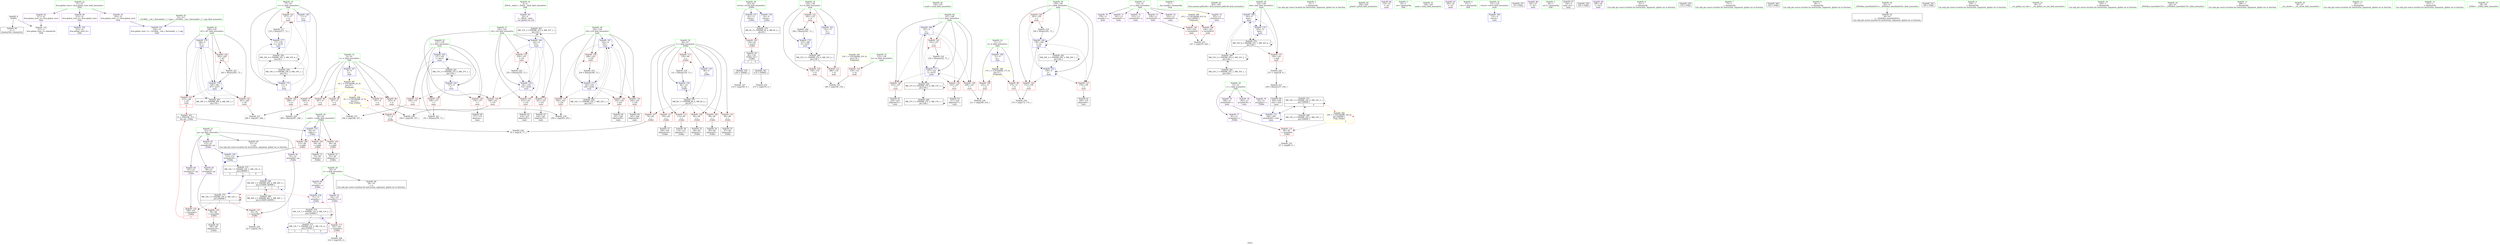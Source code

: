 digraph "SVFG" {
	label="SVFG";

	Node0x563f7d2f38f0 [shape=record,color=grey,label="{NodeID: 0\nNullPtr}"];
	Node0x563f7d2f38f0 -> Node0x563f7d319b90[style=solid];
	Node0x563f7d2f38f0 -> Node0x563f7d321280[style=solid];
	Node0x563f7d336e70 [shape=record,color=black,label="{NodeID: 263\nMR_31V_2 = PHI(MR_31V_4, MR_31V_1, )\npts\{142 \}\n}"];
	Node0x563f7d336e70 -> Node0x563f7d321e10[style=dashed];
	Node0x563f7d319e00 [shape=record,color=red,label="{NodeID: 97\n268\<--8\n\<--n\nmain\n}"];
	Node0x563f7d319e00 -> Node0x563f7d327ad0[style=solid];
	Node0x563f7d2f3a50 [shape=record,color=green,label="{NodeID: 14\n4\<--6\n_ZStL8__ioinit\<--_ZStL8__ioinit_field_insensitive\nGlob }"];
	Node0x563f7d2f3a50 -> Node0x563f7d31be60[style=solid];
	Node0x563f7d31a960 [shape=record,color=red,label="{NodeID: 111\n105\<--66\n\<--i\n_Z3dfsi\n}"];
	Node0x563f7d31a960 -> Node0x563f7d31b4a0[style=solid];
	Node0x563f7d318d70 [shape=record,color=green,label="{NodeID: 28\n62\<--63\nretval\<--retval_field_insensitive\n_Z3dfsi\n}"];
	Node0x563f7d318d70 -> Node0x563f7d31a2e0[style=solid];
	Node0x563f7d318d70 -> Node0x563f7d3216c0[style=solid];
	Node0x563f7d318d70 -> Node0x563f7d321860[style=solid];
	Node0x563f7d33d7b0 [shape=record,color=yellow,style=double,label="{NodeID: 291\n23V_1 = ENCHI(MR_23V_0)\npts\{134 \}\nFun[main]}"];
	Node0x563f7d33d7b0 -> Node0x563f7d31f720[style=dashed];
	Node0x563f7d31fc00 [shape=record,color=red,label="{NodeID: 125\n190\<--137\n\<--i\nmain\n}"];
	Node0x563f7d31fc00 -> Node0x563f7d3265d0[style=solid];
	Node0x563f7d319850 [shape=record,color=green,label="{NodeID: 42\n154\<--155\nscanf\<--scanf_field_insensitive\n}"];
	Node0x563f7d326450 [shape=record,color=grey,label="{NodeID: 222\n255 = Binary(254, 73, )\n}"];
	Node0x563f7d326450 -> Node0x563f7d322490[style=solid];
	Node0x563f7d320760 [shape=record,color=red,label="{NodeID: 139\n216\<--147\n\<--t\nmain\n}"];
	Node0x563f7d320760 -> Node0x563f7d31b980[style=solid];
	Node0x563f7d31b3d0 [shape=record,color=black,label="{NodeID: 56\n100\<--99\nidxprom10\<--\n_Z3dfsi\n}"];
	Node0x563f7d327950 [shape=record,color=grey,label="{NodeID: 236\n211 = cmp(209, 210, )\n}"];
	Node0x563f7d321380 [shape=record,color=blue,label="{NodeID: 153\n64\<--61\nv.addr\<--v\n_Z3dfsi\n}"];
	Node0x563f7d321380 -> Node0x563f7d31a3b0[style=dashed];
	Node0x563f7d321380 -> Node0x563f7d31a480[style=dashed];
	Node0x563f7d321380 -> Node0x563f7d31a550[style=dashed];
	Node0x563f7d31bf30 [shape=record,color=purple,label="{NodeID: 70\n178\<--13\narrayidx\<--a\nmain\n}"];
	Node0x563f7d321ee0 [shape=record,color=blue,label="{NodeID: 167\n143\<--9\nj18\<--\nmain\n}"];
	Node0x563f7d321ee0 -> Node0x563f7d320280[style=dashed];
	Node0x563f7d321ee0 -> Node0x563f7d320350[style=dashed];
	Node0x563f7d321ee0 -> Node0x563f7d320420[style=dashed];
	Node0x563f7d321ee0 -> Node0x563f7d3204f0[style=dashed];
	Node0x563f7d321ee0 -> Node0x563f7d321ee0[style=dashed];
	Node0x563f7d321ee0 -> Node0x563f7d3223c0[style=dashed];
	Node0x563f7d321ee0 -> Node0x563f7d337370[style=dashed];
	Node0x563f7d31ca90 [shape=record,color=purple,label="{NodeID: 84\n107\<--22\narrayidx15\<--pa\n_Z3dfsi\n}"];
	Node0x563f7d31ca90 -> Node0x563f7d31f650[style=solid];
	Node0x563f7d2f7420 [shape=record,color=green,label="{NodeID: 1\n7\<--1\n__dso_handle\<--dummyObj\nGlob }"];
	Node0x563f7d337370 [shape=record,color=black,label="{NodeID: 264\nMR_33V_2 = PHI(MR_33V_3, MR_33V_1, )\npts\{144 \}\n}"];
	Node0x563f7d337370 -> Node0x563f7d321ee0[style=dashed];
	Node0x563f7d337370 -> Node0x563f7d337370[style=dashed];
	Node0x563f7d319ed0 [shape=record,color=red,label="{NodeID: 98\n287\<--8\n\<--n\nmain\n}"];
	Node0x563f7d319ed0 -> Node0x563f7d326750[style=solid];
	Node0x563f7d2f3b20 [shape=record,color=green,label="{NodeID: 15\n8\<--10\nn\<--n_field_insensitive\nGlob }"];
	Node0x563f7d2f3b20 -> Node0x563f7d31d1e0[style=solid];
	Node0x563f7d2f3b20 -> Node0x563f7d31d2b0[style=solid];
	Node0x563f7d2f3b20 -> Node0x563f7d31d380[style=solid];
	Node0x563f7d2f3b20 -> Node0x563f7d319d30[style=solid];
	Node0x563f7d2f3b20 -> Node0x563f7d319e00[style=solid];
	Node0x563f7d2f3b20 -> Node0x563f7d319ed0[style=solid];
	Node0x563f7d2f3b20 -> Node0x563f7d320de0[style=solid];
	Node0x563f7d31aa30 [shape=record,color=red,label="{NodeID: 112\n113\<--66\n\<--i\n_Z3dfsi\n}"];
	Node0x563f7d31aa30 -> Node0x563f7d31b570[style=solid];
	Node0x563f7d318e00 [shape=record,color=green,label="{NodeID: 29\n64\<--65\nv.addr\<--v.addr_field_insensitive\n_Z3dfsi\n}"];
	Node0x563f7d318e00 -> Node0x563f7d31a3b0[style=solid];
	Node0x563f7d318e00 -> Node0x563f7d31a480[style=solid];
	Node0x563f7d318e00 -> Node0x563f7d31a550[style=solid];
	Node0x563f7d318e00 -> Node0x563f7d321380[style=solid];
	Node0x563f7d31fcd0 [shape=record,color=red,label="{NodeID: 126\n172\<--139\n\<--j\nmain\n}"];
	Node0x563f7d31fcd0 -> Node0x563f7d327050[style=solid];
	Node0x563f7d319920 [shape=record,color=green,label="{NodeID: 43\n262\<--263\nllvm.memset.p0i8.i64\<--llvm.memset.p0i8.i64_field_insensitive\n}"];
	Node0x563f7d3265d0 [shape=record,color=grey,label="{NodeID: 223\n191 = Binary(190, 73, )\n}"];
	Node0x563f7d3265d0 -> Node0x563f7d321d40[style=solid];
	Node0x563f7d320830 [shape=record,color=red,label="{NodeID: 140\n223\<--147\n\<--t\nmain\n}"];
	Node0x563f7d320830 -> Node0x563f7d31bb20[style=solid];
	Node0x563f7d31b4a0 [shape=record,color=black,label="{NodeID: 57\n106\<--105\nidxprom14\<--\n_Z3dfsi\n}"];
	Node0x563f7d327ad0 [shape=record,color=grey,label="{NodeID: 237\n269 = cmp(267, 268, )\n}"];
	Node0x563f7d321450 [shape=record,color=blue,label="{NodeID: 154\n71\<--73\narrayidx\<--\n_Z3dfsi\n}"];
	Node0x563f7d321450 -> Node0x563f7d33a5a0[style=dashed];
	Node0x563f7d31c000 [shape=record,color=purple,label="{NodeID: 71\n181\<--13\narrayidx9\<--a\nmain\n}"];
	Node0x563f7d332e70 [shape=record,color=black,label="{NodeID: 251\nMR_10V_3 = PHI(MR_10V_4, MR_10V_2, )\npts\{160000 \}\n|{|<s3>9}}"];
	Node0x563f7d332e70 -> Node0x563f7d3222f0[style=dashed];
	Node0x563f7d332e70 -> Node0x563f7d332e70[style=dashed];
	Node0x563f7d332e70 -> Node0x563f7d338770[style=dashed];
	Node0x563f7d332e70:s3 -> Node0x563f7d33d160[style=dashed,color=red];
	Node0x563f7d321fb0 [shape=record,color=blue,label="{NodeID: 168\n145\<--9\nbad\<--\nmain\n}"];
	Node0x563f7d321fb0 -> Node0x563f7d3205c0[style=dashed];
	Node0x563f7d321fb0 -> Node0x563f7d321fb0[style=dashed];
	Node0x563f7d321fb0 -> Node0x563f7d322150[style=dashed];
	Node0x563f7d321fb0 -> Node0x563f7d332470[style=dashed];
	Node0x563f7d321fb0 -> Node0x563f7d33afa0[style=dashed];
	Node0x563f7d31cb60 [shape=record,color=purple,label="{NodeID: 85\n115\<--22\narrayidx18\<--pa\n_Z3dfsi\n}"];
	Node0x563f7d31cb60 -> Node0x563f7d3215f0[style=solid];
	Node0x563f7d2f7510 [shape=record,color=green,label="{NodeID: 2\n9\<--1\n\<--dummyObj\nCan only get source location for instruction, argument, global var or function.}"];
	Node0x563f7d337870 [shape=record,color=black,label="{NodeID: 265\nMR_35V_2 = PHI(MR_35V_3, MR_35V_1, )\npts\{146 \}\n}"];
	Node0x563f7d337870 -> Node0x563f7d332470[style=dashed];
	Node0x563f7d319fa0 [shape=record,color=red,label="{NodeID: 99\n173\<--11\n\<--k\nmain\n}"];
	Node0x563f7d319fa0 -> Node0x563f7d327050[style=solid];
	Node0x563f7d2f3e90 [shape=record,color=green,label="{NodeID: 16\n11\<--12\nk\<--k_field_insensitive\nGlob }"];
	Node0x563f7d2f3e90 -> Node0x563f7d319fa0[style=solid];
	Node0x563f7d2f3e90 -> Node0x563f7d31a070[style=solid];
	Node0x563f7d2f3e90 -> Node0x563f7d320eb0[style=solid];
	Node0x563f7d31ab00 [shape=record,color=red,label="{NodeID: 113\n120\<--66\n\<--i\n_Z3dfsi\n}"];
	Node0x563f7d31ab00 -> Node0x563f7d325e50[style=solid];
	Node0x563f7d318e90 [shape=record,color=green,label="{NodeID: 30\n66\<--67\ni\<--i_field_insensitive\n_Z3dfsi\n}"];
	Node0x563f7d318e90 -> Node0x563f7d31a620[style=solid];
	Node0x563f7d318e90 -> Node0x563f7d31a6f0[style=solid];
	Node0x563f7d318e90 -> Node0x563f7d31a7c0[style=solid];
	Node0x563f7d318e90 -> Node0x563f7d31a890[style=solid];
	Node0x563f7d318e90 -> Node0x563f7d31a960[style=solid];
	Node0x563f7d318e90 -> Node0x563f7d31aa30[style=solid];
	Node0x563f7d318e90 -> Node0x563f7d31ab00[style=solid];
	Node0x563f7d318e90 -> Node0x563f7d321520[style=solid];
	Node0x563f7d318e90 -> Node0x563f7d321790[style=solid];
	Node0x563f7d31fda0 [shape=record,color=red,label="{NodeID: 127\n179\<--139\n\<--j\nmain\n}"];
	Node0x563f7d31fda0 -> Node0x563f7d31b7e0[style=solid];
	Node0x563f7d3199f0 [shape=record,color=green,label="{NodeID: 44\n292\<--293\nprintf\<--printf_field_insensitive\n}"];
	Node0x563f7d326750 [shape=record,color=grey,label="{NodeID: 224\n289 = Binary(287, 288, )\n}"];
	Node0x563f7d320900 [shape=record,color=red,label="{NodeID: 141\n232\<--147\n\<--t\nmain\n}"];
	Node0x563f7d320900 -> Node0x563f7d325b50[style=solid];
	Node0x563f7d31b570 [shape=record,color=black,label="{NodeID: 58\n114\<--113\nidxprom17\<--\n_Z3dfsi\n}"];
	Node0x563f7d327c50 [shape=record,color=grey,label="{NodeID: 238\n198 = cmp(196, 197, )\n}"];
	Node0x563f7d321520 [shape=record,color=blue,label="{NodeID: 155\n66\<--9\ni\<--\n_Z3dfsi\n}"];
	Node0x563f7d321520 -> Node0x563f7d33a0a0[style=dashed];
	Node0x563f7d31c0d0 [shape=record,color=purple,label="{NodeID: 72\n215\<--13\narrayidx26\<--a\nmain\n}"];
	Node0x563f7d322080 [shape=record,color=blue,label="{NodeID: 169\n147\<--9\nt\<--\nmain\n}"];
	Node0x563f7d322080 -> Node0x563f7d320690[style=dashed];
	Node0x563f7d322080 -> Node0x563f7d320760[style=dashed];
	Node0x563f7d322080 -> Node0x563f7d320830[style=dashed];
	Node0x563f7d322080 -> Node0x563f7d320900[style=dashed];
	Node0x563f7d322080 -> Node0x563f7d322220[style=dashed];
	Node0x563f7d322080 -> Node0x563f7d330140[style=dashed];
	Node0x563f7d31cc30 [shape=record,color=purple,label="{NodeID: 86\n152\<--25\n\<--.str\nmain\n}"];
	Node0x563f7d2f3d70 [shape=record,color=green,label="{NodeID: 3\n25\<--1\n.str\<--dummyObj\nGlob }"];
	Node0x563f7d337d70 [shape=record,color=black,label="{NodeID: 266\nMR_37V_2 = PHI(MR_37V_3, MR_37V_1, )\npts\{148 \}\n}"];
	Node0x563f7d337d70 -> Node0x563f7d330140[style=dashed];
	Node0x563f7d337d70 -> Node0x563f7d337d70[style=dashed];
	Node0x563f7d31a070 [shape=record,color=red,label="{NodeID: 100\n210\<--11\n\<--k\nmain\n}"];
	Node0x563f7d31a070 -> Node0x563f7d327950[style=solid];
	Node0x563f7d2f3f60 [shape=record,color=green,label="{NodeID: 17\n13\<--14\na\<--a_field_insensitive\nGlob }"];
	Node0x563f7d2f3f60 -> Node0x563f7d31bf30[style=solid];
	Node0x563f7d2f3f60 -> Node0x563f7d31c000[style=solid];
	Node0x563f7d2f3f60 -> Node0x563f7d31c0d0[style=solid];
	Node0x563f7d2f3f60 -> Node0x563f7d31c1a0[style=solid];
	Node0x563f7d2f3f60 -> Node0x563f7d31c270[style=solid];
	Node0x563f7d2f3f60 -> Node0x563f7d31c340[style=solid];
	Node0x563f7d33c3a0 [shape=record,color=yellow,style=double,label="{NodeID: 280\n2V_1 = ENCHI(MR_2V_0)\npts\{10 \}\nFun[_Z3dfsi]|{|<s1>3}}"];
	Node0x563f7d33c3a0 -> Node0x563f7d31d1e0[style=dashed];
	Node0x563f7d33c3a0:s1 -> Node0x563f7d33c3a0[style=dashed,color=red];
	Node0x563f7d31abd0 [shape=record,color=red,label="{NodeID: 114\n86\<--85\n\<--arrayidx4\n_Z3dfsi\n}"];
	Node0x563f7d31abd0 -> Node0x563f7d327350[style=solid];
	Node0x563f7d318f60 [shape=record,color=green,label="{NodeID: 31\n128\<--129\nmain\<--main_field_insensitive\n}"];
	Node0x563f7d31fe70 [shape=record,color=red,label="{NodeID: 128\n185\<--139\n\<--j\nmain\n}"];
	Node0x563f7d31fe70 -> Node0x563f7d325fd0[style=solid];
	Node0x563f7d319ac0 [shape=record,color=green,label="{NodeID: 45\n33\<--311\n_GLOBAL__sub_I_Burunduk1_2_1.cpp\<--_GLOBAL__sub_I_Burunduk1_2_1.cpp_field_insensitive\n}"];
	Node0x563f7d319ac0 -> Node0x563f7d321180[style=solid];
	Node0x563f7d3268d0 [shape=record,color=grey,label="{NodeID: 225\n227 = cmp(219, 226, )\n}"];
	Node0x563f7d3209d0 [shape=record,color=red,label="{NodeID: 142\n267\<--149\n\<--i47\nmain\n}"];
	Node0x563f7d3209d0 -> Node0x563f7d327ad0[style=solid];
	Node0x563f7d31b640 [shape=record,color=black,label="{NodeID: 59\n60\<--126\n_Z3dfsi_ret\<--\n_Z3dfsi\n|{<s0>3|<s1>9}}"];
	Node0x563f7d31b640:s0 -> Node0x563f7d350200[style=solid,color=blue];
	Node0x563f7d31b640:s1 -> Node0x563f7d350800[style=solid,color=blue];
	Node0x563f7d327dd0 [shape=record,color=grey,label="{NodeID: 239\n204 = cmp(202, 203, )\n}"];
	Node0x563f7d3215f0 [shape=record,color=blue,label="{NodeID: 156\n115\<--112\narrayidx18\<--\n_Z3dfsi\n}"];
	Node0x563f7d3215f0 -> Node0x563f7d339ba0[style=dashed];
	Node0x563f7d31c1a0 [shape=record,color=purple,label="{NodeID: 73\n218\<--13\narrayidx28\<--a\nmain\n}"];
	Node0x563f7d31c1a0 -> Node0x563f7d320c40[style=solid];
	Node0x563f7d350200 [shape=record,color=black,label="{NodeID: 336\n109 = PHI(60, )\n}"];
	Node0x563f7d350200 -> Node0x563f7d326bd0[style=solid];
	Node0x563f7d322150 [shape=record,color=blue,label="{NodeID: 170\n145\<--73\nbad\<--\nmain\n}"];
	Node0x563f7d322150 -> Node0x563f7d33afa0[style=dashed];
	Node0x563f7d31cd00 [shape=record,color=purple,label="{NodeID: 87\n182\<--25\n\<--.str\nmain\n}"];
	Node0x563f7d30b520 [shape=record,color=green,label="{NodeID: 4\n27\<--1\n.str.1\<--dummyObj\nGlob }"];
	Node0x563f7d338270 [shape=record,color=black,label="{NodeID: 267\nMR_39V_2 = PHI(MR_39V_4, MR_39V_1, )\npts\{150 \}\n}"];
	Node0x563f7d338270 -> Node0x563f7d322630[style=dashed];
	Node0x563f7d31a140 [shape=record,color=red,label="{NodeID: 101\n277\<--17\n\<--cc\nmain\n}"];
	Node0x563f7d31a140 -> Node0x563f7d325cd0[style=solid];
	Node0x563f7d2f4030 [shape=record,color=green,label="{NodeID: 18\n15\<--16\nc\<--c_field_insensitive\nGlob }"];
	Node0x563f7d2f4030 -> Node0x563f7d31c410[style=solid];
	Node0x563f7d2f4030 -> Node0x563f7d31c4e0[style=solid];
	Node0x563f7d2f4030 -> Node0x563f7d31c5b0[style=solid];
	Node0x563f7d2f4030 -> Node0x563f7d31c680[style=solid];
	Node0x563f7d31aca0 [shape=record,color=red,label="{NodeID: 115\n92\<--91\n\<--arrayidx6\n_Z3dfsi\n}"];
	Node0x563f7d31aca0 -> Node0x563f7d326ed0[style=solid];
	Node0x563f7d319030 [shape=record,color=green,label="{NodeID: 32\n131\<--132\nretval\<--retval_field_insensitive\nmain\n}"];
	Node0x563f7d319030 -> Node0x563f7d321930[style=solid];
	Node0x563f7d31ff40 [shape=record,color=red,label="{NodeID: 129\n196\<--141\n\<--i14\nmain\n}"];
	Node0x563f7d31ff40 -> Node0x563f7d327c50[style=solid];
	Node0x563f7d319b90 [shape=record,color=black,label="{NodeID: 46\n2\<--3\ndummyVal\<--dummyVal\n}"];
	Node0x563f7d326a50 [shape=record,color=grey,label="{NodeID: 226\n237 = cmp(236, 9, )\n}"];
	Node0x563f7d326a50 -> Node0x563f7d3259d0[style=solid];
	Node0x563f7d320aa0 [shape=record,color=red,label="{NodeID: 143\n273\<--149\n\<--i47\nmain\n|{<s0>9}}"];
	Node0x563f7d320aa0:s0 -> Node0x563f7d3509f0[style=solid,color=red];
	Node0x563f7d31b710 [shape=record,color=black,label="{NodeID: 60\n177\<--176\nidxprom\<--\nmain\n}"];
	Node0x563f7d3216c0 [shape=record,color=blue,label="{NodeID: 157\n62\<--73\nretval\<--\n_Z3dfsi\n}"];
	Node0x563f7d3216c0 -> Node0x563f7d3391a0[style=dashed];
	Node0x563f7d31c270 [shape=record,color=purple,label="{NodeID: 74\n222\<--13\narrayidx30\<--a\nmain\n}"];
	Node0x563f7d3503f0 [shape=record,color=black,label="{NodeID: 337\n43 = PHI()\n}"];
	Node0x563f7d322220 [shape=record,color=blue,label="{NodeID: 171\n147\<--233\nt\<--inc35\nmain\n}"];
	Node0x563f7d322220 -> Node0x563f7d320690[style=dashed];
	Node0x563f7d322220 -> Node0x563f7d320760[style=dashed];
	Node0x563f7d322220 -> Node0x563f7d320830[style=dashed];
	Node0x563f7d322220 -> Node0x563f7d320900[style=dashed];
	Node0x563f7d322220 -> Node0x563f7d322220[style=dashed];
	Node0x563f7d322220 -> Node0x563f7d330140[style=dashed];
	Node0x563f7d31cdd0 [shape=record,color=purple,label="{NodeID: 88\n162\<--27\n\<--.str.1\nmain\n}"];
	Node0x563f7d30b080 [shape=record,color=green,label="{NodeID: 5\n29\<--1\n.str.2\<--dummyObj\nGlob }"];
	Node0x563f7d338770 [shape=record,color=black,label="{NodeID: 268\nMR_10V_2 = PHI(MR_10V_3, MR_10V_1, )\npts\{160000 \}\n}"];
	Node0x563f7d338770 -> Node0x563f7d332e70[style=dashed];
	Node0x563f7d31a210 [shape=record,color=red,label="{NodeID: 102\n288\<--17\n\<--cc\nmain\n}"];
	Node0x563f7d31a210 -> Node0x563f7d326750[style=solid];
	Node0x563f7d30a3b0 [shape=record,color=green,label="{NodeID: 19\n17\<--18\ncc\<--cc_field_insensitive\nGlob }"];
	Node0x563f7d30a3b0 -> Node0x563f7d31a140[style=solid];
	Node0x563f7d30a3b0 -> Node0x563f7d31a210[style=solid];
	Node0x563f7d30a3b0 -> Node0x563f7d320f80[style=solid];
	Node0x563f7d30a3b0 -> Node0x563f7d322560[style=solid];
	Node0x563f7d30a3b0 -> Node0x563f7d322700[style=solid];
	Node0x563f7d31f4b0 [shape=record,color=red,label="{NodeID: 116\n99\<--98\n\<--arrayidx9\n_Z3dfsi\n}"];
	Node0x563f7d31f4b0 -> Node0x563f7d31b3d0[style=solid];
	Node0x563f7d319100 [shape=record,color=green,label="{NodeID: 33\n133\<--134\ntn\<--tn_field_insensitive\nmain\n}"];
	Node0x563f7d319100 -> Node0x563f7d31f720[style=solid];
	Node0x563f7d320010 [shape=record,color=red,label="{NodeID: 130\n213\<--141\n\<--i14\nmain\n}"];
	Node0x563f7d320010 -> Node0x563f7d31b8b0[style=solid];
	Node0x563f7d319c60 [shape=record,color=black,label="{NodeID: 47\n130\<--9\nmain_ret\<--\nmain\n}"];
	Node0x563f7d326bd0 [shape=record,color=grey,label="{NodeID: 227\n110 = cmp(109, 9, )\n}"];
	Node0x563f7d320b70 [shape=record,color=red,label="{NodeID: 144\n282\<--149\n\<--i47\nmain\n}"];
	Node0x563f7d320b70 -> Node0x563f7d3262d0[style=solid];
	Node0x563f7d31b7e0 [shape=record,color=black,label="{NodeID: 61\n180\<--179\nidxprom8\<--\nmain\n}"];
	Node0x563f7d321790 [shape=record,color=blue,label="{NodeID: 158\n66\<--121\ni\<--inc\n_Z3dfsi\n}"];
	Node0x563f7d321790 -> Node0x563f7d33a0a0[style=dashed];
	Node0x563f7d31c340 [shape=record,color=purple,label="{NodeID: 75\n225\<--13\narrayidx32\<--a\nmain\n}"];
	Node0x563f7d31c340 -> Node0x563f7d320d10[style=solid];
	Node0x563f7d3504c0 [shape=record,color=black,label="{NodeID: 338\n291 = PHI()\n}"];
	Node0x563f7d3222f0 [shape=record,color=blue,label="{NodeID: 172\n246\<--240\narrayidx40\<--conv\nmain\n}"];
	Node0x563f7d3222f0 -> Node0x563f7d3222f0[style=dashed];
	Node0x563f7d3222f0 -> Node0x563f7d332e70[style=dashed];
	Node0x563f7d31cea0 [shape=record,color=purple,label="{NodeID: 89\n290\<--29\n\<--.str.2\nmain\n}"];
	Node0x563f7d30b110 [shape=record,color=green,label="{NodeID: 6\n32\<--1\n\<--dummyObj\nCan only get source location for instruction, argument, global var or function.}"];
	Node0x563f7d338c70 [shape=record,color=black,label="{NodeID: 269\nMR_44V_2 = PHI(MR_44V_3, MR_44V_1, )\npts\{210000 240000 \}\n}"];
	Node0x563f7d338c70 -> Node0x563f7d331540[style=dashed];
	Node0x563f7d31a2e0 [shape=record,color=red,label="{NodeID: 103\n126\<--62\n\<--retval\n_Z3dfsi\n}"];
	Node0x563f7d31a2e0 -> Node0x563f7d31b640[style=solid];
	Node0x563f7d30a480 [shape=record,color=green,label="{NodeID: 20\n19\<--21\nu\<--u_field_insensitive\nGlob }"];
	Node0x563f7d30a480 -> Node0x563f7d31ad50[style=solid];
	Node0x563f7d30a480 -> Node0x563f7d31c750[style=solid];
	Node0x563f7d30a480 -> Node0x563f7d31c820[style=solid];
	Node0x563f7d31f580 [shape=record,color=red,label="{NodeID: 117\n102\<--101\n\<--arrayidx11\n_Z3dfsi\n}"];
	Node0x563f7d31f580 -> Node0x563f7d326d50[style=solid];
	Node0x563f7d3191d0 [shape=record,color=green,label="{NodeID: 34\n135\<--136\ntt\<--tt_field_insensitive\nmain\n}"];
	Node0x563f7d3191d0 -> Node0x563f7d31f7f0[style=solid];
	Node0x563f7d3191d0 -> Node0x563f7d31f8c0[style=solid];
	Node0x563f7d3191d0 -> Node0x563f7d31f990[style=solid];
	Node0x563f7d3191d0 -> Node0x563f7d321a00[style=solid];
	Node0x563f7d3191d0 -> Node0x563f7d3228a0[style=solid];
	Node0x563f7d325890 [shape=record,color=grey,label="{NodeID: 214\n250 = Binary(249, 73, )\n}"];
	Node0x563f7d325890 -> Node0x563f7d3223c0[style=solid];
	Node0x563f7d3200e0 [shape=record,color=red,label="{NodeID: 131\n241\<--141\n\<--i14\nmain\n}"];
	Node0x563f7d3200e0 -> Node0x563f7d31bcc0[style=solid];
	Node0x563f7d31ad50 [shape=record,color=black,label="{NodeID: 48\n20\<--19\n\<--u\nCan only get source location for instruction, argument, global var or function.}"];
	Node0x563f7d326d50 [shape=record,color=grey,label="{NodeID: 228\n103 = cmp(102, 9, )\n}"];
	Node0x563f7d320c40 [shape=record,color=red,label="{NodeID: 145\n219\<--218\n\<--arrayidx28\nmain\n}"];
	Node0x563f7d320c40 -> Node0x563f7d3268d0[style=solid];
	Node0x563f7d31b8b0 [shape=record,color=black,label="{NodeID: 62\n214\<--213\nidxprom25\<--\nmain\n}"];
	Node0x563f7d330140 [shape=record,color=black,label="{NodeID: 242\nMR_37V_4 = PHI(MR_37V_6, MR_37V_3, )\npts\{148 \}\n}"];
	Node0x563f7d330140 -> Node0x563f7d322080[style=dashed];
	Node0x563f7d330140 -> Node0x563f7d330140[style=dashed];
	Node0x563f7d330140 -> Node0x563f7d337d70[style=dashed];
	Node0x563f7d321860 [shape=record,color=blue,label="{NodeID: 159\n62\<--9\nretval\<--\n_Z3dfsi\n}"];
	Node0x563f7d321860 -> Node0x563f7d3391a0[style=dashed];
	Node0x563f7d31c410 [shape=record,color=purple,label="{NodeID: 76\n82\<--15\narrayidx2\<--c\n_Z3dfsi\n}"];
	Node0x563f7d350590 [shape=record,color=black,label="{NodeID: 339\n153 = PHI()\n}"];
	Node0x563f7d3223c0 [shape=record,color=blue,label="{NodeID: 173\n143\<--250\nj18\<--inc42\nmain\n}"];
	Node0x563f7d3223c0 -> Node0x563f7d320280[style=dashed];
	Node0x563f7d3223c0 -> Node0x563f7d320350[style=dashed];
	Node0x563f7d3223c0 -> Node0x563f7d320420[style=dashed];
	Node0x563f7d3223c0 -> Node0x563f7d3204f0[style=dashed];
	Node0x563f7d3223c0 -> Node0x563f7d321ee0[style=dashed];
	Node0x563f7d3223c0 -> Node0x563f7d3223c0[style=dashed];
	Node0x563f7d3223c0 -> Node0x563f7d337370[style=dashed];
	Node0x563f7d31cf70 [shape=record,color=purple,label="{NodeID: 90\n315\<--31\nllvm.global_ctors_0\<--llvm.global_ctors\nGlob }"];
	Node0x563f7d31cf70 -> Node0x563f7d321080[style=solid];
	Node0x563f7d30b640 [shape=record,color=green,label="{NodeID: 7\n73\<--1\n\<--dummyObj\nCan only get source location for instruction, argument, global var or function.}"];
	Node0x563f7d3391a0 [shape=record,color=black,label="{NodeID: 270\nMR_4V_3 = PHI(MR_4V_4, MR_4V_2, )\npts\{63 \}\n}"];
	Node0x563f7d3391a0 -> Node0x563f7d31a2e0[style=dashed];
	Node0x563f7d31a3b0 [shape=record,color=red,label="{NodeID: 104\n69\<--64\n\<--v.addr\n_Z3dfsi\n}"];
	Node0x563f7d31a3b0 -> Node0x563f7d31afc0[style=solid];
	Node0x563f7d30a550 [shape=record,color=green,label="{NodeID: 21\n22\<--24\npa\<--pa_field_insensitive\nGlob }"];
	Node0x563f7d30a550 -> Node0x563f7d31ae20[style=solid];
	Node0x563f7d30a550 -> Node0x563f7d31c8f0[style=solid];
	Node0x563f7d30a550 -> Node0x563f7d31c9c0[style=solid];
	Node0x563f7d30a550 -> Node0x563f7d31ca90[style=solid];
	Node0x563f7d30a550 -> Node0x563f7d31cb60[style=solid];
	Node0x563f7d33d160 [shape=record,color=yellow,style=double,label="{NodeID: 284\n10V_1 = ENCHI(MR_10V_0)\npts\{160000 \}\nFun[_Z3dfsi]|{|<s1>3}}"];
	Node0x563f7d33d160 -> Node0x563f7d31abd0[style=dashed];
	Node0x563f7d33d160:s1 -> Node0x563f7d33d160[style=dashed,color=red];
	Node0x563f7d31f650 [shape=record,color=red,label="{NodeID: 118\n108\<--107\n\<--arrayidx15\n_Z3dfsi\n|{<s0>3}}"];
	Node0x563f7d31f650:s0 -> Node0x563f7d3509f0[style=solid,color=red];
	Node0x563f7d3192a0 [shape=record,color=green,label="{NodeID: 35\n137\<--138\ni\<--i_field_insensitive\nmain\n}"];
	Node0x563f7d3192a0 -> Node0x563f7d31fa60[style=solid];
	Node0x563f7d3192a0 -> Node0x563f7d31fb30[style=solid];
	Node0x563f7d3192a0 -> Node0x563f7d31fc00[style=solid];
	Node0x563f7d3192a0 -> Node0x563f7d321ad0[style=solid];
	Node0x563f7d3192a0 -> Node0x563f7d321d40[style=solid];
	Node0x563f7d3259d0 [shape=record,color=grey,label="{NodeID: 215\n238 = Binary(237, 239, )\n}"];
	Node0x563f7d3259d0 -> Node0x563f7d31bbf0[style=solid];
	Node0x563f7d3201b0 [shape=record,color=red,label="{NodeID: 132\n254\<--141\n\<--i14\nmain\n}"];
	Node0x563f7d3201b0 -> Node0x563f7d326450[style=solid];
	Node0x563f7d31ae20 [shape=record,color=black,label="{NodeID: 49\n23\<--22\n\<--pa\nCan only get source location for instruction, argument, global var or function.}"];
	Node0x563f7d326ed0 [shape=record,color=grey,label="{NodeID: 229\n93 = cmp(92, 94, )\n}"];
	Node0x563f7d320d10 [shape=record,color=red,label="{NodeID: 146\n226\<--225\n\<--arrayidx32\nmain\n}"];
	Node0x563f7d320d10 -> Node0x563f7d3268d0[style=solid];
	Node0x563f7d31b980 [shape=record,color=black,label="{NodeID: 63\n217\<--216\nidxprom27\<--\nmain\n}"];
	Node0x563f7d321930 [shape=record,color=blue,label="{NodeID: 160\n131\<--9\nretval\<--\nmain\n}"];
	Node0x563f7d31c4e0 [shape=record,color=purple,label="{NodeID: 77\n85\<--15\narrayidx4\<--c\n_Z3dfsi\n}"];
	Node0x563f7d31c4e0 -> Node0x563f7d31abd0[style=solid];
	Node0x563f7d350660 [shape=record,color=black,label="{NodeID: 340\n163 = PHI()\n}"];
	Node0x563f7d322490 [shape=record,color=blue,label="{NodeID: 174\n141\<--255\ni14\<--inc45\nmain\n}"];
	Node0x563f7d322490 -> Node0x563f7d31ff40[style=dashed];
	Node0x563f7d322490 -> Node0x563f7d320010[style=dashed];
	Node0x563f7d322490 -> Node0x563f7d3200e0[style=dashed];
	Node0x563f7d322490 -> Node0x563f7d3201b0[style=dashed];
	Node0x563f7d322490 -> Node0x563f7d322490[style=dashed];
	Node0x563f7d322490 -> Node0x563f7d336e70[style=dashed];
	Node0x563f7d31d040 [shape=record,color=purple,label="{NodeID: 91\n316\<--31\nllvm.global_ctors_1\<--llvm.global_ctors\nGlob }"];
	Node0x563f7d31d040 -> Node0x563f7d321180[style=solid];
	Node0x563f7d30b6d0 [shape=record,color=green,label="{NodeID: 8\n94\<--1\n\<--dummyObj\nCan only get source location for instruction, argument, global var or function.}"];
	Node0x563f7d3396a0 [shape=record,color=black,label="{NodeID: 271\nMR_12V_7 = PHI(MR_12V_3, MR_12V_4, )\npts\{210000 \}\n|{<s0>3|<s1>3|<s2>9}}"];
	Node0x563f7d3396a0:s0 -> Node0x563f7d3396a0[style=dashed,color=blue];
	Node0x563f7d3396a0:s1 -> Node0x563f7d33a5a0[style=dashed,color=blue];
	Node0x563f7d3396a0:s2 -> Node0x563f7d331540[style=dashed,color=blue];
	Node0x563f7d31a480 [shape=record,color=red,label="{NodeID: 105\n80\<--64\n\<--v.addr\n_Z3dfsi\n}"];
	Node0x563f7d31a480 -> Node0x563f7d31b090[style=solid];
	Node0x563f7d30a620 [shape=record,color=green,label="{NodeID: 22\n31\<--35\nllvm.global_ctors\<--llvm.global_ctors_field_insensitive\nGlob }"];
	Node0x563f7d30a620 -> Node0x563f7d31cf70[style=solid];
	Node0x563f7d30a620 -> Node0x563f7d31d040[style=solid];
	Node0x563f7d30a620 -> Node0x563f7d31d110[style=solid];
	Node0x563f7d31f720 [shape=record,color=red,label="{NodeID: 119\n159\<--133\n\<--tn\nmain\n}"];
	Node0x563f7d31f720 -> Node0x563f7d3271d0[style=solid];
	Node0x563f7d319370 [shape=record,color=green,label="{NodeID: 36\n139\<--140\nj\<--j_field_insensitive\nmain\n}"];
	Node0x563f7d319370 -> Node0x563f7d31fcd0[style=solid];
	Node0x563f7d319370 -> Node0x563f7d31fda0[style=solid];
	Node0x563f7d319370 -> Node0x563f7d31fe70[style=solid];
	Node0x563f7d319370 -> Node0x563f7d321ba0[style=solid];
	Node0x563f7d319370 -> Node0x563f7d321c70[style=solid];
	Node0x563f7d325b50 [shape=record,color=grey,label="{NodeID: 216\n233 = Binary(232, 73, )\n}"];
	Node0x563f7d325b50 -> Node0x563f7d322220[style=solid];
	Node0x563f7d320280 [shape=record,color=red,label="{NodeID: 133\n202\<--143\n\<--j18\nmain\n}"];
	Node0x563f7d320280 -> Node0x563f7d327dd0[style=solid];
	Node0x563f7d31aef0 [shape=record,color=black,label="{NodeID: 50\n44\<--45\n\<--_ZNSt8ios_base4InitD1Ev\nCan only get source location for instruction, argument, global var or function.}"];
	Node0x563f7d327050 [shape=record,color=grey,label="{NodeID: 230\n174 = cmp(172, 173, )\n}"];
	Node0x563f7d320de0 [shape=record,color=blue,label="{NodeID: 147\n8\<--9\nn\<--\nGlob }"];
	Node0x563f7d320de0 -> Node0x563f7d33d400[style=dashed];
	Node0x563f7d31ba50 [shape=record,color=black,label="{NodeID: 64\n221\<--220\nidxprom29\<--\nmain\n}"];
	Node0x563f7d321a00 [shape=record,color=blue,label="{NodeID: 161\n135\<--73\ntt\<--\nmain\n}"];
	Node0x563f7d321a00 -> Node0x563f7d335b70[style=dashed];
	Node0x563f7d31c5b0 [shape=record,color=purple,label="{NodeID: 78\n243\<--15\narrayidx38\<--c\nmain\n}"];
	Node0x563f7d350730 [shape=record,color=black,label="{NodeID: 341\n183 = PHI()\n}"];
	Node0x563f7d335170 [shape=record,color=black,label="{NodeID: 258\nMR_19V_6 = PHI(MR_19V_5, MR_19V_4, )\npts\{18 \}\n}"];
	Node0x563f7d335170 -> Node0x563f7d31a140[style=dashed];
	Node0x563f7d335170 -> Node0x563f7d31a210[style=dashed];
	Node0x563f7d335170 -> Node0x563f7d322700[style=dashed];
	Node0x563f7d335170 -> Node0x563f7d335170[style=dashed];
	Node0x563f7d335170 -> Node0x563f7d335670[style=dashed];
	Node0x563f7d322560 [shape=record,color=blue,label="{NodeID: 175\n17\<--9\ncc\<--\nmain\n}"];
	Node0x563f7d322560 -> Node0x563f7d31a140[style=dashed];
	Node0x563f7d322560 -> Node0x563f7d31a210[style=dashed];
	Node0x563f7d322560 -> Node0x563f7d322700[style=dashed];
	Node0x563f7d322560 -> Node0x563f7d335170[style=dashed];
	Node0x563f7d322560 -> Node0x563f7d335670[style=dashed];
	Node0x563f7d31d110 [shape=record,color=purple,label="{NodeID: 92\n317\<--31\nllvm.global_ctors_2\<--llvm.global_ctors\nGlob }"];
	Node0x563f7d31d110 -> Node0x563f7d321280[style=solid];
	Node0x563f7d30ac50 [shape=record,color=green,label="{NodeID: 9\n239\<--1\n\<--dummyObj\nCan only get source location for instruction, argument, global var or function.}"];
	Node0x563f7d339ba0 [shape=record,color=black,label="{NodeID: 272\nMR_14V_7 = PHI(MR_14V_2, MR_14V_4, )\npts\{240000 \}\n|{<s0>3|<s1>3|<s2>9}}"];
	Node0x563f7d339ba0:s0 -> Node0x563f7d3215f0[style=dashed,color=blue];
	Node0x563f7d339ba0:s1 -> Node0x563f7d33aaa0[style=dashed,color=blue];
	Node0x563f7d339ba0:s2 -> Node0x563f7d331540[style=dashed,color=blue];
	Node0x563f7d31a550 [shape=record,color=red,label="{NodeID: 106\n112\<--64\n\<--v.addr\n_Z3dfsi\n}"];
	Node0x563f7d31a550 -> Node0x563f7d3215f0[style=solid];
	Node0x563f7d30a6f0 [shape=record,color=green,label="{NodeID: 23\n36\<--37\n__cxx_global_var_init\<--__cxx_global_var_init_field_insensitive\n}"];
	Node0x563f7d31f7f0 [shape=record,color=red,label="{NodeID: 120\n158\<--135\n\<--tt\nmain\n}"];
	Node0x563f7d31f7f0 -> Node0x563f7d3271d0[style=solid];
	Node0x563f7d319440 [shape=record,color=green,label="{NodeID: 37\n141\<--142\ni14\<--i14_field_insensitive\nmain\n}"];
	Node0x563f7d319440 -> Node0x563f7d31ff40[style=solid];
	Node0x563f7d319440 -> Node0x563f7d320010[style=solid];
	Node0x563f7d319440 -> Node0x563f7d3200e0[style=solid];
	Node0x563f7d319440 -> Node0x563f7d3201b0[style=solid];
	Node0x563f7d319440 -> Node0x563f7d321e10[style=solid];
	Node0x563f7d319440 -> Node0x563f7d322490[style=solid];
	Node0x563f7d33df90 [shape=record,color=yellow,style=double,label="{NodeID: 300\n41V_1 = ENCHI(MR_41V_0)\npts\{140000 \}\nFun[main]}"];
	Node0x563f7d33df90 -> Node0x563f7d320c40[style=dashed];
	Node0x563f7d33df90 -> Node0x563f7d320d10[style=dashed];
	Node0x563f7d325cd0 [shape=record,color=grey,label="{NodeID: 217\n278 = Binary(277, 73, )\n}"];
	Node0x563f7d325cd0 -> Node0x563f7d322700[style=solid];
	Node0x563f7d320350 [shape=record,color=red,label="{NodeID: 134\n220\<--143\n\<--j18\nmain\n}"];
	Node0x563f7d320350 -> Node0x563f7d31ba50[style=solid];
	Node0x563f7d31afc0 [shape=record,color=black,label="{NodeID: 51\n70\<--69\nidxprom\<--\n_Z3dfsi\n}"];
	Node0x563f7d3271d0 [shape=record,color=grey,label="{NodeID: 231\n160 = cmp(158, 159, )\n}"];
	Node0x563f7d320eb0 [shape=record,color=blue,label="{NodeID: 148\n11\<--9\nk\<--\nGlob }"];
	Node0x563f7d320eb0 -> Node0x563f7d33d510[style=dashed];
	Node0x563f7d31bb20 [shape=record,color=black,label="{NodeID: 65\n224\<--223\nidxprom31\<--\nmain\n}"];
	Node0x563f7d321ad0 [shape=record,color=blue,label="{NodeID: 162\n137\<--9\ni\<--\nmain\n}"];
	Node0x563f7d321ad0 -> Node0x563f7d31fa60[style=dashed];
	Node0x563f7d321ad0 -> Node0x563f7d31fb30[style=dashed];
	Node0x563f7d321ad0 -> Node0x563f7d31fc00[style=dashed];
	Node0x563f7d321ad0 -> Node0x563f7d321d40[style=dashed];
	Node0x563f7d321ad0 -> Node0x563f7d336880[style=dashed];
	Node0x563f7d31c680 [shape=record,color=purple,label="{NodeID: 79\n246\<--15\narrayidx40\<--c\nmain\n}"];
	Node0x563f7d31c680 -> Node0x563f7d3222f0[style=solid];
	Node0x563f7d350800 [shape=record,color=black,label="{NodeID: 342\n274 = PHI(60, )\n}"];
	Node0x563f7d350800 -> Node0x563f7d3277d0[style=solid];
	Node0x563f7d335670 [shape=record,color=black,label="{NodeID: 259\nMR_19V_2 = PHI(MR_19V_4, MR_19V_1, )\npts\{18 \}\n}"];
	Node0x563f7d335670 -> Node0x563f7d322560[style=dashed];
	Node0x563f7d322630 [shape=record,color=blue,label="{NodeID: 176\n149\<--9\ni47\<--\nmain\n}"];
	Node0x563f7d322630 -> Node0x563f7d3209d0[style=dashed];
	Node0x563f7d322630 -> Node0x563f7d320aa0[style=dashed];
	Node0x563f7d322630 -> Node0x563f7d320b70[style=dashed];
	Node0x563f7d322630 -> Node0x563f7d3227d0[style=dashed];
	Node0x563f7d322630 -> Node0x563f7d338270[style=dashed];
	Node0x563f7d31d1e0 [shape=record,color=red,label="{NodeID: 93\n77\<--8\n\<--n\n_Z3dfsi\n}"];
	Node0x563f7d31d1e0 -> Node0x563f7d327650[style=solid];
	Node0x563f7d30b1c0 [shape=record,color=green,label="{NodeID: 10\n259\<--1\n\<--dummyObj\nCan only get source location for instruction, argument, global var or function.}"];
	Node0x563f7d33a0a0 [shape=record,color=black,label="{NodeID: 273\nMR_8V_3 = PHI(MR_8V_4, MR_8V_2, )\npts\{67 \}\n}"];
	Node0x563f7d33a0a0 -> Node0x563f7d31a620[style=dashed];
	Node0x563f7d33a0a0 -> Node0x563f7d31a6f0[style=dashed];
	Node0x563f7d33a0a0 -> Node0x563f7d31a7c0[style=dashed];
	Node0x563f7d33a0a0 -> Node0x563f7d31a890[style=dashed];
	Node0x563f7d33a0a0 -> Node0x563f7d31a960[style=dashed];
	Node0x563f7d33a0a0 -> Node0x563f7d31aa30[style=dashed];
	Node0x563f7d33a0a0 -> Node0x563f7d31ab00[style=dashed];
	Node0x563f7d33a0a0 -> Node0x563f7d321790[style=dashed];
	Node0x563f7d31a620 [shape=record,color=red,label="{NodeID: 107\n76\<--66\n\<--i\n_Z3dfsi\n}"];
	Node0x563f7d31a620 -> Node0x563f7d327650[style=solid];
	Node0x563f7d318b30 [shape=record,color=green,label="{NodeID: 24\n40\<--41\n_ZNSt8ios_base4InitC1Ev\<--_ZNSt8ios_base4InitC1Ev_field_insensitive\n}"];
	Node0x563f7d33d400 [shape=record,color=yellow,style=double,label="{NodeID: 287\n2V_1 = ENCHI(MR_2V_0)\npts\{10 \}\nFun[main]|{|<s5>9}}"];
	Node0x563f7d33d400 -> Node0x563f7d31d2b0[style=dashed];
	Node0x563f7d33d400 -> Node0x563f7d31d380[style=dashed];
	Node0x563f7d33d400 -> Node0x563f7d319d30[style=dashed];
	Node0x563f7d33d400 -> Node0x563f7d319e00[style=dashed];
	Node0x563f7d33d400 -> Node0x563f7d319ed0[style=dashed];
	Node0x563f7d33d400:s5 -> Node0x563f7d33c3a0[style=dashed,color=red];
	Node0x563f7d31f8c0 [shape=record,color=red,label="{NodeID: 121\n286\<--135\n\<--tt\nmain\n}"];
	Node0x563f7d319510 [shape=record,color=green,label="{NodeID: 38\n143\<--144\nj18\<--j18_field_insensitive\nmain\n}"];
	Node0x563f7d319510 -> Node0x563f7d320280[style=solid];
	Node0x563f7d319510 -> Node0x563f7d320350[style=solid];
	Node0x563f7d319510 -> Node0x563f7d320420[style=solid];
	Node0x563f7d319510 -> Node0x563f7d3204f0[style=solid];
	Node0x563f7d319510 -> Node0x563f7d321ee0[style=solid];
	Node0x563f7d319510 -> Node0x563f7d3223c0[style=solid];
	Node0x563f7d325e50 [shape=record,color=grey,label="{NodeID: 218\n121 = Binary(120, 73, )\n}"];
	Node0x563f7d325e50 -> Node0x563f7d321790[style=solid];
	Node0x563f7d320420 [shape=record,color=red,label="{NodeID: 135\n244\<--143\n\<--j18\nmain\n}"];
	Node0x563f7d320420 -> Node0x563f7d31bd90[style=solid];
	Node0x563f7d31b090 [shape=record,color=black,label="{NodeID: 52\n81\<--80\nidxprom1\<--\n_Z3dfsi\n}"];
	Node0x563f7d327350 [shape=record,color=grey,label="{NodeID: 232\n87 = cmp(86, 9, )\n}"];
	Node0x563f7d320f80 [shape=record,color=blue,label="{NodeID: 149\n17\<--9\ncc\<--\nGlob }"];
	Node0x563f7d320f80 -> Node0x563f7d335670[style=dashed];
	Node0x563f7d31bbf0 [shape=record,color=black,label="{NodeID: 66\n240\<--238\nconv\<--lnot\nmain\n}"];
	Node0x563f7d31bbf0 -> Node0x563f7d3222f0[style=solid];
	Node0x563f7d331540 [shape=record,color=black,label="{NodeID: 246\nMR_44V_3 = PHI(MR_44V_4, MR_44V_2, )\npts\{210000 240000 \}\n|{|<s1>9|<s2>9}}"];
	Node0x563f7d331540 -> Node0x563f7d338c70[style=dashed];
	Node0x563f7d331540:s1 -> Node0x563f7d321450[style=dashed,color=red];
	Node0x563f7d331540:s2 -> Node0x563f7d33aaa0[style=dashed,color=red];
	Node0x563f7d321ba0 [shape=record,color=blue,label="{NodeID: 163\n139\<--9\nj\<--\nmain\n}"];
	Node0x563f7d321ba0 -> Node0x563f7d31fcd0[style=dashed];
	Node0x563f7d321ba0 -> Node0x563f7d31fda0[style=dashed];
	Node0x563f7d321ba0 -> Node0x563f7d31fe70[style=dashed];
	Node0x563f7d321ba0 -> Node0x563f7d321ba0[style=dashed];
	Node0x563f7d321ba0 -> Node0x563f7d321c70[style=dashed];
	Node0x563f7d321ba0 -> Node0x563f7d336970[style=dashed];
	Node0x563f7d31c750 [shape=record,color=purple,label="{NodeID: 80\n71\<--19\narrayidx\<--u\n_Z3dfsi\n}"];
	Node0x563f7d31c750 -> Node0x563f7d321450[style=solid];
	Node0x563f7d3509f0 [shape=record,color=black,label="{NodeID: 343\n61 = PHI(108, 273, )\n0th arg _Z3dfsi }"];
	Node0x563f7d3509f0 -> Node0x563f7d321380[style=solid];
	Node0x563f7d335b70 [shape=record,color=black,label="{NodeID: 260\nMR_25V_3 = PHI(MR_25V_4, MR_25V_2, )\npts\{136 \}\n}"];
	Node0x563f7d335b70 -> Node0x563f7d31f7f0[style=dashed];
	Node0x563f7d335b70 -> Node0x563f7d31f8c0[style=dashed];
	Node0x563f7d335b70 -> Node0x563f7d31f990[style=dashed];
	Node0x563f7d335b70 -> Node0x563f7d3228a0[style=dashed];
	Node0x563f7d322700 [shape=record,color=blue,label="{NodeID: 177\n17\<--278\ncc\<--inc54\nmain\n}"];
	Node0x563f7d322700 -> Node0x563f7d335170[style=dashed];
	Node0x563f7d31d2b0 [shape=record,color=red,label="{NodeID: 94\n167\<--8\n\<--n\nmain\n}"];
	Node0x563f7d31d2b0 -> Node0x563f7d3274d0[style=solid];
	Node0x563f7d30b290 [shape=record,color=green,label="{NodeID: 11\n260\<--1\n\<--dummyObj\nCan only get source location for instruction, argument, global var or function.}"];
	Node0x563f7d33a5a0 [shape=record,color=black,label="{NodeID: 274\nMR_12V_3 = PHI(MR_12V_6, MR_12V_2, )\npts\{210000 \}\n|{|<s3>3}}"];
	Node0x563f7d33a5a0 -> Node0x563f7d31f580[style=dashed];
	Node0x563f7d33a5a0 -> Node0x563f7d3396a0[style=dashed];
	Node0x563f7d33a5a0 -> Node0x563f7d33a5a0[style=dashed];
	Node0x563f7d33a5a0:s3 -> Node0x563f7d321450[style=dashed,color=red];
	Node0x563f7d31a6f0 [shape=record,color=red,label="{NodeID: 108\n83\<--66\n\<--i\n_Z3dfsi\n}"];
	Node0x563f7d31a6f0 -> Node0x563f7d31b160[style=solid];
	Node0x563f7d318bc0 [shape=record,color=green,label="{NodeID: 25\n46\<--47\n__cxa_atexit\<--__cxa_atexit_field_insensitive\n}"];
	Node0x563f7d33d510 [shape=record,color=yellow,style=double,label="{NodeID: 288\n17V_1 = ENCHI(MR_17V_0)\npts\{12 \}\nFun[main]}"];
	Node0x563f7d33d510 -> Node0x563f7d319fa0[style=dashed];
	Node0x563f7d33d510 -> Node0x563f7d31a070[style=dashed];
	Node0x563f7d31f990 [shape=record,color=red,label="{NodeID: 122\n295\<--135\n\<--tt\nmain\n}"];
	Node0x563f7d31f990 -> Node0x563f7d326150[style=solid];
	Node0x563f7d3195e0 [shape=record,color=green,label="{NodeID: 39\n145\<--146\nbad\<--bad_field_insensitive\nmain\n}"];
	Node0x563f7d3195e0 -> Node0x563f7d3205c0[style=solid];
	Node0x563f7d3195e0 -> Node0x563f7d321fb0[style=solid];
	Node0x563f7d3195e0 -> Node0x563f7d322150[style=solid];
	Node0x563f7d325fd0 [shape=record,color=grey,label="{NodeID: 219\n186 = Binary(185, 73, )\n}"];
	Node0x563f7d325fd0 -> Node0x563f7d321c70[style=solid];
	Node0x563f7d3204f0 [shape=record,color=red,label="{NodeID: 136\n249\<--143\n\<--j18\nmain\n}"];
	Node0x563f7d3204f0 -> Node0x563f7d325890[style=solid];
	Node0x563f7d31b160 [shape=record,color=black,label="{NodeID: 53\n84\<--83\nidxprom3\<--\n_Z3dfsi\n}"];
	Node0x563f7d3274d0 [shape=record,color=grey,label="{NodeID: 233\n168 = cmp(166, 167, )\n}"];
	Node0x563f7d321080 [shape=record,color=blue,label="{NodeID: 150\n315\<--32\nllvm.global_ctors_0\<--\nGlob }"];
	Node0x563f7d31bcc0 [shape=record,color=black,label="{NodeID: 67\n242\<--241\nidxprom37\<--\nmain\n}"];
	Node0x563f7d321c70 [shape=record,color=blue,label="{NodeID: 164\n139\<--186\nj\<--inc\nmain\n}"];
	Node0x563f7d321c70 -> Node0x563f7d31fcd0[style=dashed];
	Node0x563f7d321c70 -> Node0x563f7d31fda0[style=dashed];
	Node0x563f7d321c70 -> Node0x563f7d31fe70[style=dashed];
	Node0x563f7d321c70 -> Node0x563f7d321ba0[style=dashed];
	Node0x563f7d321c70 -> Node0x563f7d321c70[style=dashed];
	Node0x563f7d321c70 -> Node0x563f7d336970[style=dashed];
	Node0x563f7d31c820 [shape=record,color=purple,label="{NodeID: 81\n101\<--19\narrayidx11\<--u\n_Z3dfsi\n}"];
	Node0x563f7d31c820 -> Node0x563f7d31f580[style=solid];
	Node0x563f7d336880 [shape=record,color=black,label="{NodeID: 261\nMR_27V_2 = PHI(MR_27V_4, MR_27V_1, )\npts\{138 \}\n}"];
	Node0x563f7d336880 -> Node0x563f7d321ad0[style=dashed];
	Node0x563f7d3227d0 [shape=record,color=blue,label="{NodeID: 178\n149\<--283\ni47\<--inc57\nmain\n}"];
	Node0x563f7d3227d0 -> Node0x563f7d3209d0[style=dashed];
	Node0x563f7d3227d0 -> Node0x563f7d320aa0[style=dashed];
	Node0x563f7d3227d0 -> Node0x563f7d320b70[style=dashed];
	Node0x563f7d3227d0 -> Node0x563f7d3227d0[style=dashed];
	Node0x563f7d3227d0 -> Node0x563f7d338270[style=dashed];
	Node0x563f7d31d380 [shape=record,color=red,label="{NodeID: 95\n197\<--8\n\<--n\nmain\n}"];
	Node0x563f7d31d380 -> Node0x563f7d327c50[style=solid];
	Node0x563f7d30b360 [shape=record,color=green,label="{NodeID: 12\n261\<--1\n\<--dummyObj\nCan only get source location for instruction, argument, global var or function.}"];
	Node0x563f7d33aaa0 [shape=record,color=black,label="{NodeID: 275\nMR_14V_2 = PHI(MR_14V_6, MR_14V_1, )\npts\{240000 \}\n|{|<s6>3}}"];
	Node0x563f7d33aaa0 -> Node0x563f7d31aca0[style=dashed];
	Node0x563f7d33aaa0 -> Node0x563f7d31f4b0[style=dashed];
	Node0x563f7d33aaa0 -> Node0x563f7d31f650[style=dashed];
	Node0x563f7d33aaa0 -> Node0x563f7d3215f0[style=dashed];
	Node0x563f7d33aaa0 -> Node0x563f7d339ba0[style=dashed];
	Node0x563f7d33aaa0 -> Node0x563f7d33aaa0[style=dashed];
	Node0x563f7d33aaa0:s6 -> Node0x563f7d33aaa0[style=dashed,color=red];
	Node0x563f7d31a7c0 [shape=record,color=red,label="{NodeID: 109\n89\<--66\n\<--i\n_Z3dfsi\n}"];
	Node0x563f7d31a7c0 -> Node0x563f7d31b230[style=solid];
	Node0x563f7d318c50 [shape=record,color=green,label="{NodeID: 26\n45\<--51\n_ZNSt8ios_base4InitD1Ev\<--_ZNSt8ios_base4InitD1Ev_field_insensitive\n}"];
	Node0x563f7d318c50 -> Node0x563f7d31aef0[style=solid];
	Node0x563f7d31fa60 [shape=record,color=red,label="{NodeID: 123\n166\<--137\n\<--i\nmain\n}"];
	Node0x563f7d31fa60 -> Node0x563f7d3274d0[style=solid];
	Node0x563f7d3196b0 [shape=record,color=green,label="{NodeID: 40\n147\<--148\nt\<--t_field_insensitive\nmain\n}"];
	Node0x563f7d3196b0 -> Node0x563f7d320690[style=solid];
	Node0x563f7d3196b0 -> Node0x563f7d320760[style=solid];
	Node0x563f7d3196b0 -> Node0x563f7d320830[style=solid];
	Node0x563f7d3196b0 -> Node0x563f7d320900[style=solid];
	Node0x563f7d3196b0 -> Node0x563f7d322080[style=solid];
	Node0x563f7d3196b0 -> Node0x563f7d322220[style=solid];
	Node0x563f7d326150 [shape=record,color=grey,label="{NodeID: 220\n296 = Binary(295, 73, )\n}"];
	Node0x563f7d326150 -> Node0x563f7d3228a0[style=solid];
	Node0x563f7d3205c0 [shape=record,color=red,label="{NodeID: 137\n236\<--145\n\<--bad\nmain\n}"];
	Node0x563f7d3205c0 -> Node0x563f7d326a50[style=solid];
	Node0x563f7d31b230 [shape=record,color=black,label="{NodeID: 54\n90\<--89\nidxprom5\<--\n_Z3dfsi\n}"];
	Node0x563f7d327650 [shape=record,color=grey,label="{NodeID: 234\n78 = cmp(76, 77, )\n}"];
	Node0x563f7d321180 [shape=record,color=blue,label="{NodeID: 151\n316\<--33\nllvm.global_ctors_1\<--_GLOBAL__sub_I_Burunduk1_2_1.cpp\nGlob }"];
	Node0x563f7d31bd90 [shape=record,color=black,label="{NodeID: 68\n245\<--244\nidxprom39\<--\nmain\n}"];
	Node0x563f7d321d40 [shape=record,color=blue,label="{NodeID: 165\n137\<--191\ni\<--inc12\nmain\n}"];
	Node0x563f7d321d40 -> Node0x563f7d31fa60[style=dashed];
	Node0x563f7d321d40 -> Node0x563f7d31fb30[style=dashed];
	Node0x563f7d321d40 -> Node0x563f7d31fc00[style=dashed];
	Node0x563f7d321d40 -> Node0x563f7d321d40[style=dashed];
	Node0x563f7d321d40 -> Node0x563f7d336880[style=dashed];
	Node0x563f7d31c8f0 [shape=record,color=purple,label="{NodeID: 82\n91\<--22\narrayidx6\<--pa\n_Z3dfsi\n}"];
	Node0x563f7d31c8f0 -> Node0x563f7d31aca0[style=solid];
	Node0x563f7d336970 [shape=record,color=black,label="{NodeID: 262\nMR_29V_2 = PHI(MR_29V_3, MR_29V_1, )\npts\{140 \}\n}"];
	Node0x563f7d336970 -> Node0x563f7d321ba0[style=dashed];
	Node0x563f7d336970 -> Node0x563f7d336970[style=dashed];
	Node0x563f7d3228a0 [shape=record,color=blue,label="{NodeID: 179\n135\<--296\ntt\<--inc61\nmain\n}"];
	Node0x563f7d3228a0 -> Node0x563f7d335b70[style=dashed];
	Node0x563f7d319d30 [shape=record,color=red,label="{NodeID: 96\n203\<--8\n\<--n\nmain\n}"];
	Node0x563f7d319d30 -> Node0x563f7d327dd0[style=solid];
	Node0x563f7d2f3980 [shape=record,color=green,label="{NodeID: 13\n272\<--1\n\<--dummyObj\nCan only get source location for instruction, argument, global var or function.}"];
	Node0x563f7d33afa0 [shape=record,color=black,label="{NodeID: 276\nMR_35V_8 = PHI(MR_35V_7, MR_35V_6, )\npts\{146 \}\n}"];
	Node0x563f7d33afa0 -> Node0x563f7d3205c0[style=dashed];
	Node0x563f7d33afa0 -> Node0x563f7d321fb0[style=dashed];
	Node0x563f7d33afa0 -> Node0x563f7d322150[style=dashed];
	Node0x563f7d33afa0 -> Node0x563f7d332470[style=dashed];
	Node0x563f7d33afa0 -> Node0x563f7d33afa0[style=dashed];
	Node0x563f7d31a890 [shape=record,color=red,label="{NodeID: 110\n96\<--66\n\<--i\n_Z3dfsi\n}"];
	Node0x563f7d31a890 -> Node0x563f7d31b300[style=solid];
	Node0x563f7d318ce0 [shape=record,color=green,label="{NodeID: 27\n58\<--59\n_Z3dfsi\<--_Z3dfsi_field_insensitive\n}"];
	Node0x563f7d31fb30 [shape=record,color=red,label="{NodeID: 124\n176\<--137\n\<--i\nmain\n}"];
	Node0x563f7d31fb30 -> Node0x563f7d31b710[style=solid];
	Node0x563f7d319780 [shape=record,color=green,label="{NodeID: 41\n149\<--150\ni47\<--i47_field_insensitive\nmain\n}"];
	Node0x563f7d319780 -> Node0x563f7d3209d0[style=solid];
	Node0x563f7d319780 -> Node0x563f7d320aa0[style=solid];
	Node0x563f7d319780 -> Node0x563f7d320b70[style=solid];
	Node0x563f7d319780 -> Node0x563f7d322630[style=solid];
	Node0x563f7d319780 -> Node0x563f7d3227d0[style=solid];
	Node0x563f7d3262d0 [shape=record,color=grey,label="{NodeID: 221\n283 = Binary(282, 73, )\n}"];
	Node0x563f7d3262d0 -> Node0x563f7d3227d0[style=solid];
	Node0x563f7d320690 [shape=record,color=red,label="{NodeID: 138\n209\<--147\n\<--t\nmain\n}"];
	Node0x563f7d320690 -> Node0x563f7d327950[style=solid];
	Node0x563f7d31b300 [shape=record,color=black,label="{NodeID: 55\n97\<--96\nidxprom8\<--\n_Z3dfsi\n}"];
	Node0x563f7d3277d0 [shape=record,color=grey,label="{NodeID: 235\n275 = cmp(274, 9, )\n}"];
	Node0x563f7d321280 [shape=record,color=blue, style = dotted,label="{NodeID: 152\n317\<--3\nllvm.global_ctors_2\<--dummyVal\nGlob }"];
	Node0x563f7d31be60 [shape=record,color=purple,label="{NodeID: 69\n42\<--4\n\<--_ZStL8__ioinit\n__cxx_global_var_init\n}"];
	Node0x563f7d332470 [shape=record,color=black,label="{NodeID: 249\nMR_35V_3 = PHI(MR_35V_4, MR_35V_2, )\npts\{146 \}\n}"];
	Node0x563f7d332470 -> Node0x563f7d321fb0[style=dashed];
	Node0x563f7d332470 -> Node0x563f7d332470[style=dashed];
	Node0x563f7d332470 -> Node0x563f7d337870[style=dashed];
	Node0x563f7d321e10 [shape=record,color=blue,label="{NodeID: 166\n141\<--9\ni14\<--\nmain\n}"];
	Node0x563f7d321e10 -> Node0x563f7d31ff40[style=dashed];
	Node0x563f7d321e10 -> Node0x563f7d320010[style=dashed];
	Node0x563f7d321e10 -> Node0x563f7d3200e0[style=dashed];
	Node0x563f7d321e10 -> Node0x563f7d3201b0[style=dashed];
	Node0x563f7d321e10 -> Node0x563f7d322490[style=dashed];
	Node0x563f7d321e10 -> Node0x563f7d336e70[style=dashed];
	Node0x563f7d31c9c0 [shape=record,color=purple,label="{NodeID: 83\n98\<--22\narrayidx9\<--pa\n_Z3dfsi\n}"];
	Node0x563f7d31c9c0 -> Node0x563f7d31f4b0[style=solid];
}
